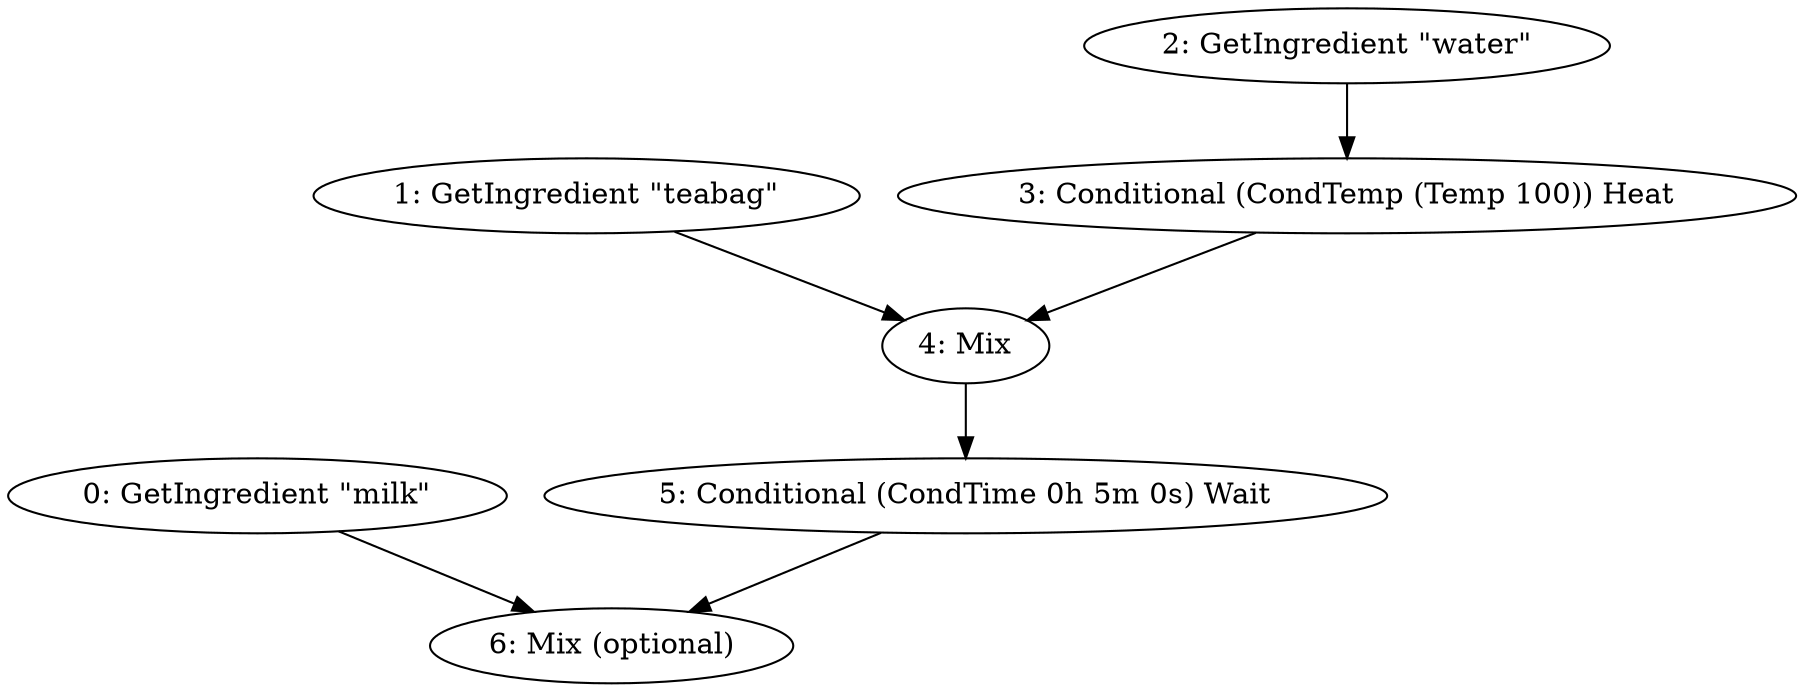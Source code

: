 digraph {
    "0: GetIngredient \"milk\"";
    "1: GetIngredient \"teabag\"";
    "2: GetIngredient \"water\"";
    "3: Conditional (CondTemp (Temp 100)) Heat";
    "4: Mix";
    "5: Conditional (CondTime 0h 5m 0s) Wait";
    "6: Mix (optional)";
    "0: GetIngredient \"milk\"" -> "6: Mix (optional)";
    "1: GetIngredient \"teabag\"" -> "4: Mix";
    "2: GetIngredient \"water\"" -> "3: Conditional (CondTemp (Temp 100)) Heat";
    "3: Conditional (CondTemp (Temp 100)) Heat" -> "4: Mix";
    "4: Mix" -> "5: Conditional (CondTime 0h 5m 0s) Wait";
    "5: Conditional (CondTime 0h 5m 0s) Wait" -> "6: Mix (optional)";
}